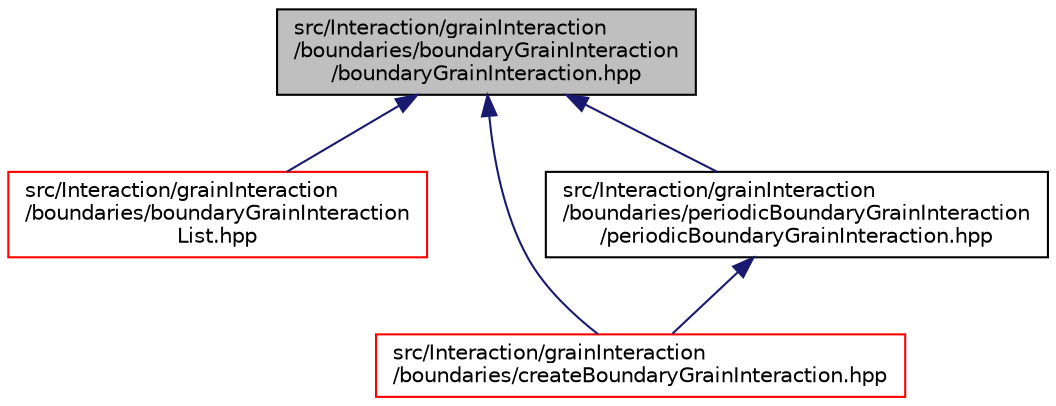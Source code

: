 digraph "src/Interaction/grainInteraction/boundaries/boundaryGrainInteraction/boundaryGrainInteraction.hpp"
{
 // LATEX_PDF_SIZE
  edge [fontname="Helvetica",fontsize="10",labelfontname="Helvetica",labelfontsize="10"];
  node [fontname="Helvetica",fontsize="10",shape=record];
  Node1 [label="src/Interaction/grainInteraction\l/boundaries/boundaryGrainInteraction\l/boundaryGrainInteraction.hpp",height=0.2,width=0.4,color="black", fillcolor="grey75", style="filled", fontcolor="black",tooltip=" "];
  Node1 -> Node2 [dir="back",color="midnightblue",fontsize="10",style="solid",fontname="Helvetica"];
  Node2 [label="src/Interaction/grainInteraction\l/boundaries/boundaryGrainInteraction\lList.hpp",height=0.2,width=0.4,color="red", fillcolor="white", style="filled",URL="$boundaryGrainInteractionList_8hpp.html",tooltip=" "];
  Node1 -> Node7 [dir="back",color="midnightblue",fontsize="10",style="solid",fontname="Helvetica"];
  Node7 [label="src/Interaction/grainInteraction\l/boundaries/createBoundaryGrainInteraction.hpp",height=0.2,width=0.4,color="red", fillcolor="white", style="filled",URL="$createBoundaryGrainInteraction_8hpp.html",tooltip=" "];
  Node1 -> Node8 [dir="back",color="midnightblue",fontsize="10",style="solid",fontname="Helvetica"];
  Node8 [label="src/Interaction/grainInteraction\l/boundaries/periodicBoundaryGrainInteraction\l/periodicBoundaryGrainInteraction.hpp",height=0.2,width=0.4,color="black", fillcolor="white", style="filled",URL="$periodicBoundaryGrainInteraction_8hpp.html",tooltip=" "];
  Node8 -> Node7 [dir="back",color="midnightblue",fontsize="10",style="solid",fontname="Helvetica"];
}

